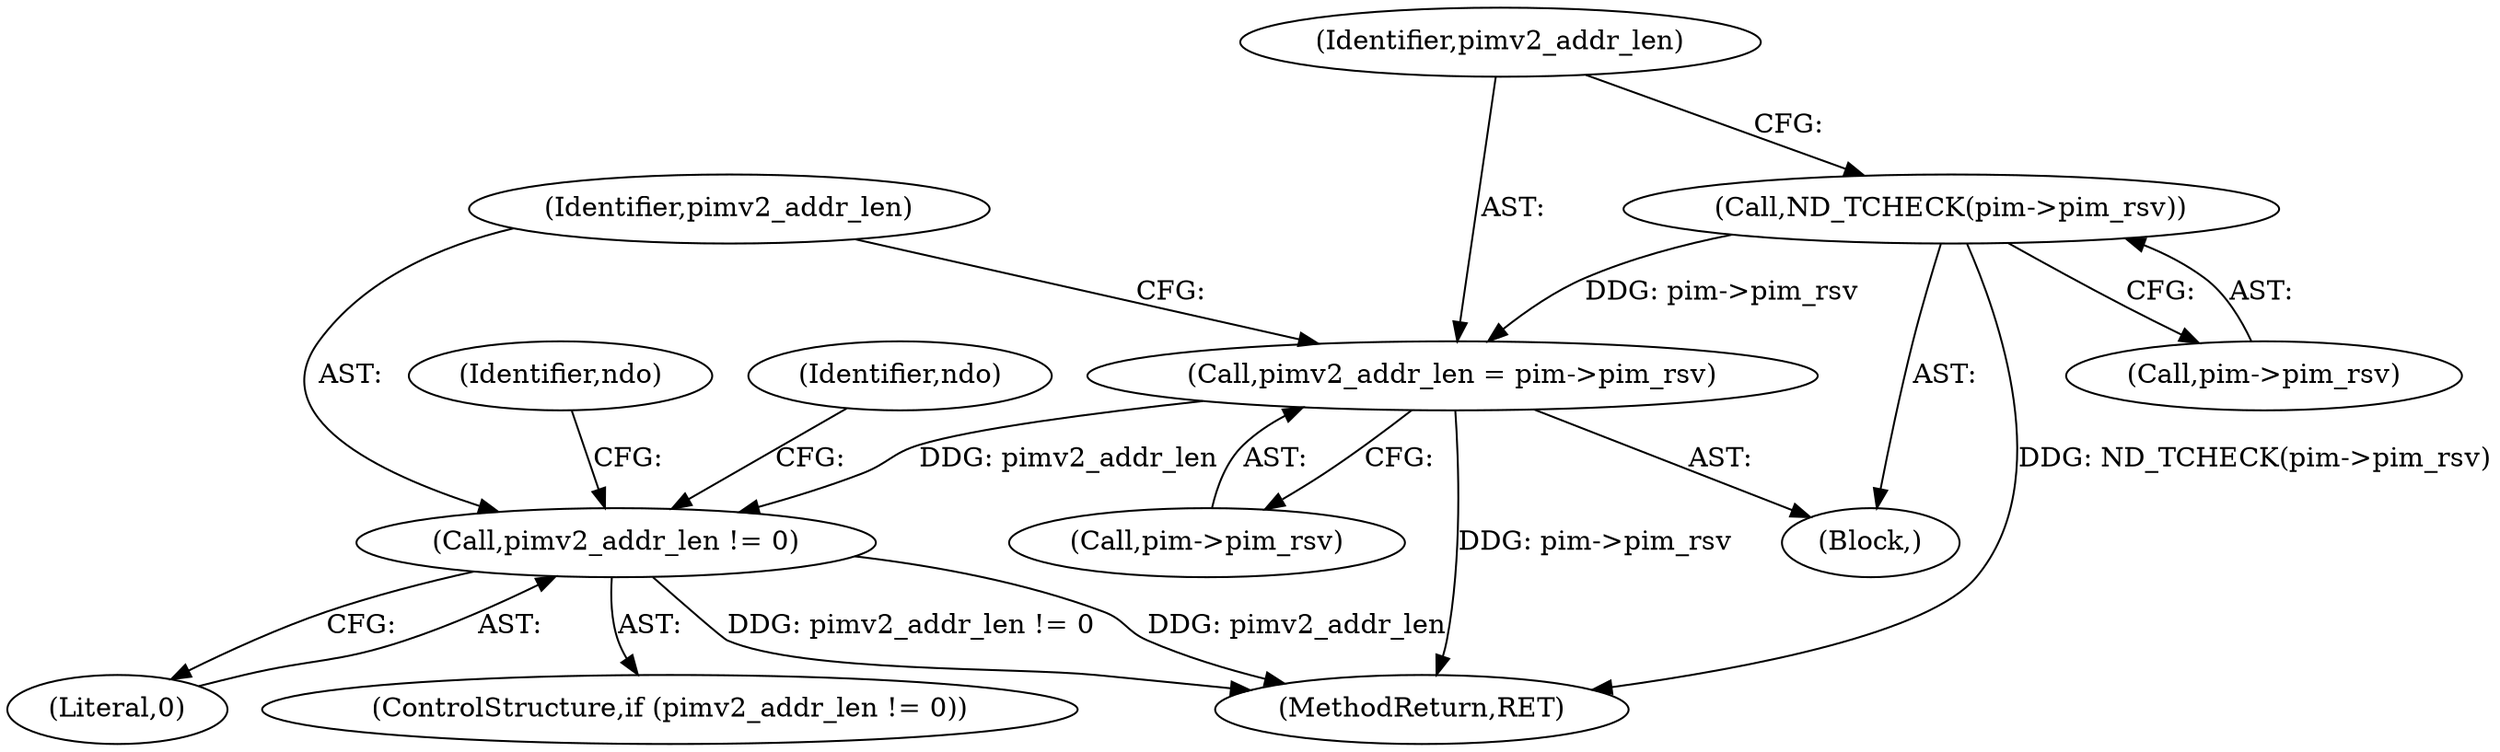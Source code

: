 digraph "0_tcpdump_6fca58f5f9c96749a575f52e20598ad43f5bdf30@pointer" {
"1000157" [label="(Call,ND_TCHECK(pim->pim_rsv))"];
"1000161" [label="(Call,pimv2_addr_len = pim->pim_rsv)"];
"1000167" [label="(Call,pimv2_addr_len != 0)"];
"1000161" [label="(Call,pimv2_addr_len = pim->pim_rsv)"];
"1000157" [label="(Call,ND_TCHECK(pim->pim_rsv))"];
"1000176" [label="(Identifier,ndo)"];
"1000172" [label="(Identifier,ndo)"];
"1000162" [label="(Identifier,pimv2_addr_len)"];
"1000166" [label="(ControlStructure,if (pimv2_addr_len != 0))"];
"1001586" [label="(MethodReturn,RET)"];
"1000168" [label="(Identifier,pimv2_addr_len)"];
"1000169" [label="(Literal,0)"];
"1000158" [label="(Call,pim->pim_rsv)"];
"1000163" [label="(Call,pim->pim_rsv)"];
"1000124" [label="(Block,)"];
"1000167" [label="(Call,pimv2_addr_len != 0)"];
"1000157" -> "1000124"  [label="AST: "];
"1000157" -> "1000158"  [label="CFG: "];
"1000158" -> "1000157"  [label="AST: "];
"1000162" -> "1000157"  [label="CFG: "];
"1000157" -> "1001586"  [label="DDG: ND_TCHECK(pim->pim_rsv)"];
"1000157" -> "1000161"  [label="DDG: pim->pim_rsv"];
"1000161" -> "1000124"  [label="AST: "];
"1000161" -> "1000163"  [label="CFG: "];
"1000162" -> "1000161"  [label="AST: "];
"1000163" -> "1000161"  [label="AST: "];
"1000168" -> "1000161"  [label="CFG: "];
"1000161" -> "1001586"  [label="DDG: pim->pim_rsv"];
"1000161" -> "1000167"  [label="DDG: pimv2_addr_len"];
"1000167" -> "1000166"  [label="AST: "];
"1000167" -> "1000169"  [label="CFG: "];
"1000168" -> "1000167"  [label="AST: "];
"1000169" -> "1000167"  [label="AST: "];
"1000172" -> "1000167"  [label="CFG: "];
"1000176" -> "1000167"  [label="CFG: "];
"1000167" -> "1001586"  [label="DDG: pimv2_addr_len"];
"1000167" -> "1001586"  [label="DDG: pimv2_addr_len != 0"];
}
